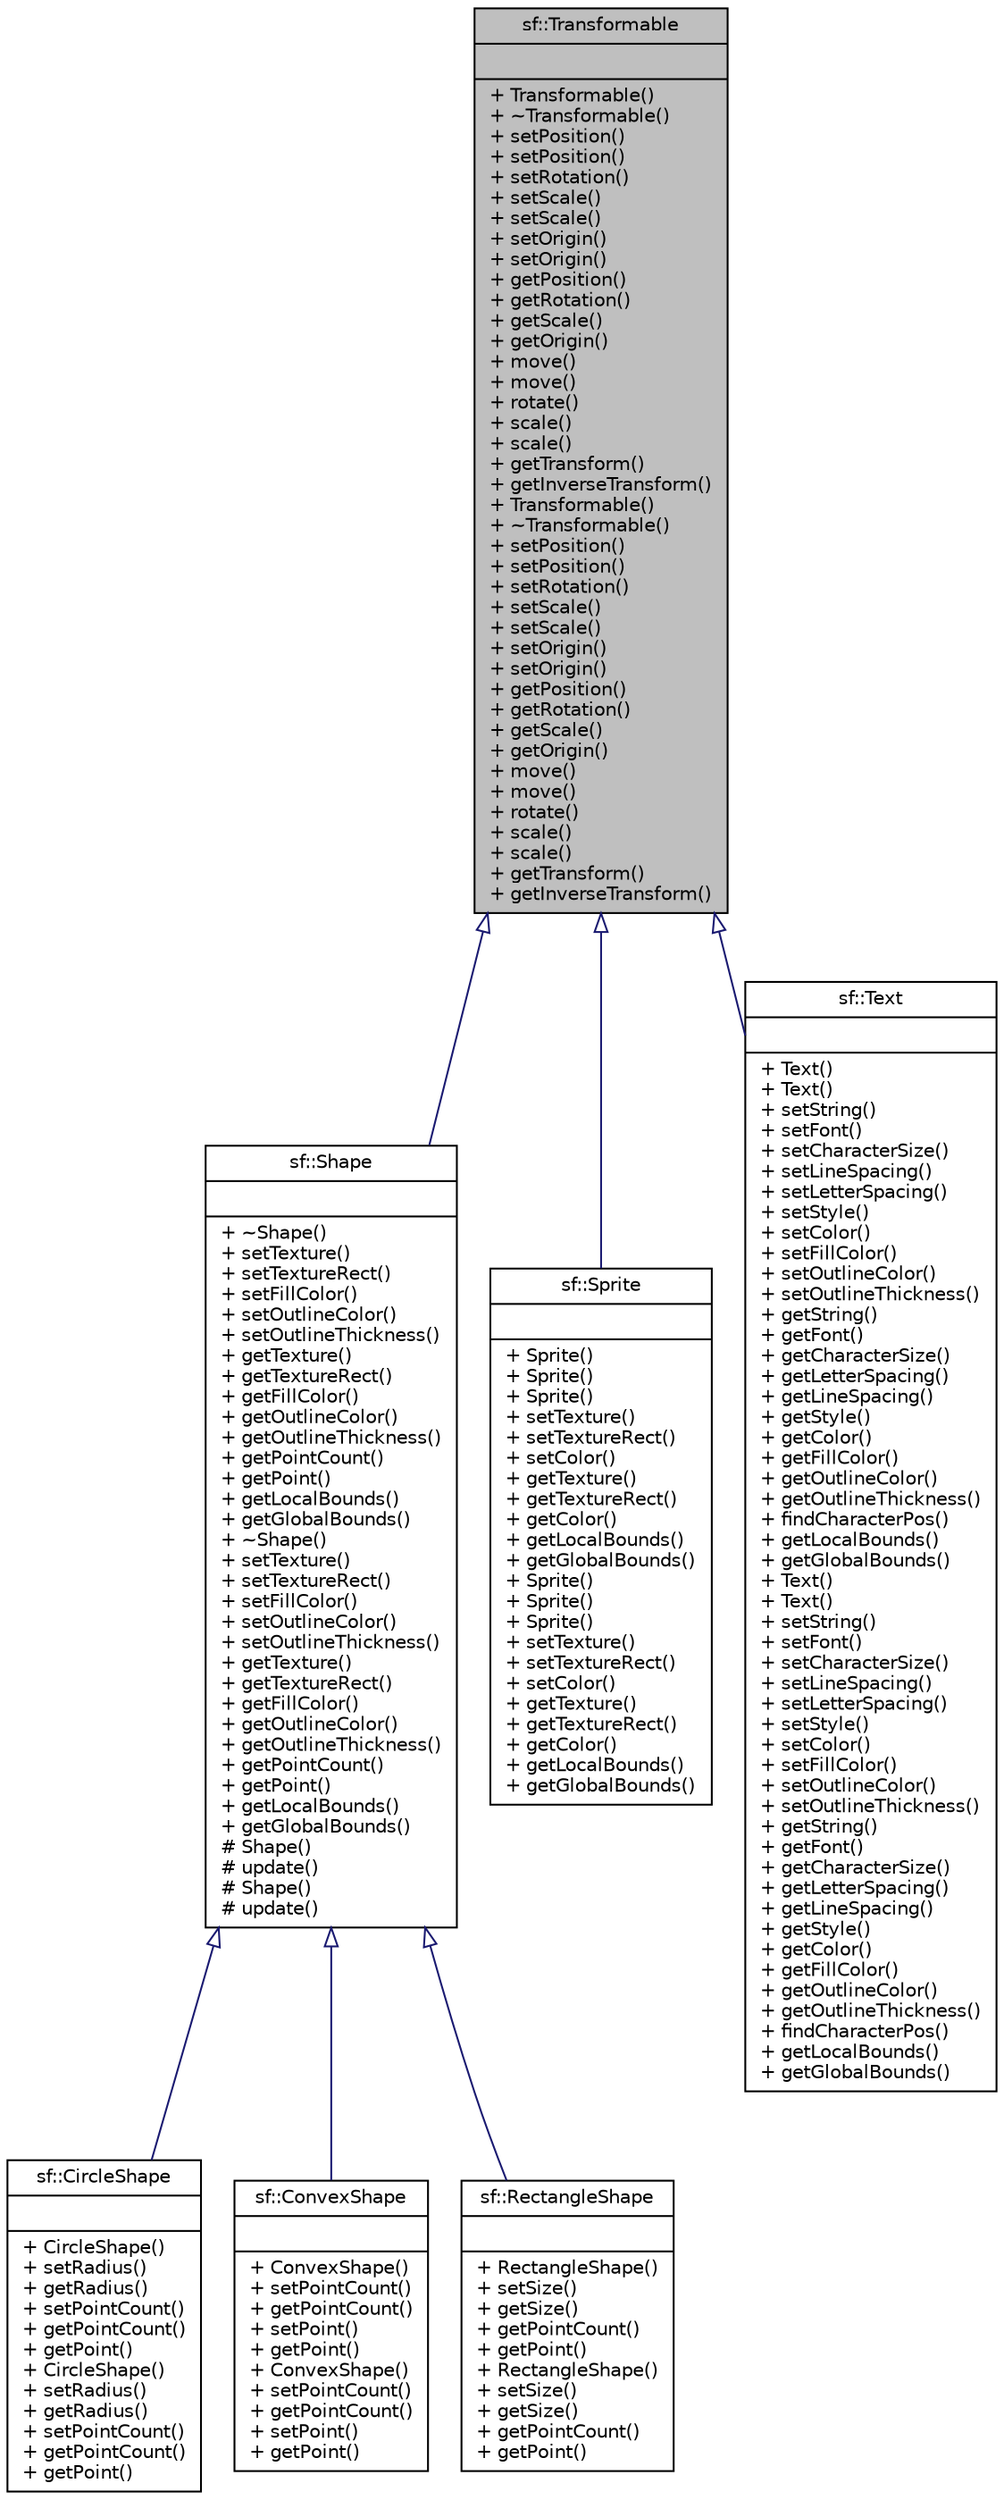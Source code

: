 digraph "sf::Transformable"
{
 // LATEX_PDF_SIZE
  edge [fontname="Helvetica",fontsize="10",labelfontname="Helvetica",labelfontsize="10"];
  node [fontname="Helvetica",fontsize="10",shape=record];
  Node1 [label="{sf::Transformable\n||+ Transformable()\l+ ~Transformable()\l+ setPosition()\l+ setPosition()\l+ setRotation()\l+ setScale()\l+ setScale()\l+ setOrigin()\l+ setOrigin()\l+ getPosition()\l+ getRotation()\l+ getScale()\l+ getOrigin()\l+ move()\l+ move()\l+ rotate()\l+ scale()\l+ scale()\l+ getTransform()\l+ getInverseTransform()\l+ Transformable()\l+ ~Transformable()\l+ setPosition()\l+ setPosition()\l+ setRotation()\l+ setScale()\l+ setScale()\l+ setOrigin()\l+ setOrigin()\l+ getPosition()\l+ getRotation()\l+ getScale()\l+ getOrigin()\l+ move()\l+ move()\l+ rotate()\l+ scale()\l+ scale()\l+ getTransform()\l+ getInverseTransform()\l}",height=0.2,width=0.4,color="black", fillcolor="grey75", style="filled", fontcolor="black",tooltip="Decomposed transform defined by a position, a rotation and a scale."];
  Node1 -> Node2 [dir="back",color="midnightblue",fontsize="10",style="solid",arrowtail="onormal",fontname="Helvetica"];
  Node2 [label="{sf::Shape\n||+ ~Shape()\l+ setTexture()\l+ setTextureRect()\l+ setFillColor()\l+ setOutlineColor()\l+ setOutlineThickness()\l+ getTexture()\l+ getTextureRect()\l+ getFillColor()\l+ getOutlineColor()\l+ getOutlineThickness()\l+ getPointCount()\l+ getPoint()\l+ getLocalBounds()\l+ getGlobalBounds()\l+ ~Shape()\l+ setTexture()\l+ setTextureRect()\l+ setFillColor()\l+ setOutlineColor()\l+ setOutlineThickness()\l+ getTexture()\l+ getTextureRect()\l+ getFillColor()\l+ getOutlineColor()\l+ getOutlineThickness()\l+ getPointCount()\l+ getPoint()\l+ getLocalBounds()\l+ getGlobalBounds()\l# Shape()\l# update()\l# Shape()\l# update()\l}",height=0.2,width=0.4,color="black", fillcolor="white", style="filled",URL="$classsf_1_1Shape.html",tooltip="Base class for textured shapes with outline."];
  Node2 -> Node3 [dir="back",color="midnightblue",fontsize="10",style="solid",arrowtail="onormal",fontname="Helvetica"];
  Node3 [label="{sf::CircleShape\n||+ CircleShape()\l+ setRadius()\l+ getRadius()\l+ setPointCount()\l+ getPointCount()\l+ getPoint()\l+ CircleShape()\l+ setRadius()\l+ getRadius()\l+ setPointCount()\l+ getPointCount()\l+ getPoint()\l}",height=0.2,width=0.4,color="black", fillcolor="white", style="filled",URL="$classsf_1_1CircleShape.html",tooltip="Specialized shape representing a circle."];
  Node2 -> Node4 [dir="back",color="midnightblue",fontsize="10",style="solid",arrowtail="onormal",fontname="Helvetica"];
  Node4 [label="{sf::ConvexShape\n||+ ConvexShape()\l+ setPointCount()\l+ getPointCount()\l+ setPoint()\l+ getPoint()\l+ ConvexShape()\l+ setPointCount()\l+ getPointCount()\l+ setPoint()\l+ getPoint()\l}",height=0.2,width=0.4,color="black", fillcolor="white", style="filled",URL="$classsf_1_1ConvexShape.html",tooltip="Specialized shape representing a convex polygon."];
  Node2 -> Node5 [dir="back",color="midnightblue",fontsize="10",style="solid",arrowtail="onormal",fontname="Helvetica"];
  Node5 [label="{sf::RectangleShape\n||+ RectangleShape()\l+ setSize()\l+ getSize()\l+ getPointCount()\l+ getPoint()\l+ RectangleShape()\l+ setSize()\l+ getSize()\l+ getPointCount()\l+ getPoint()\l}",height=0.2,width=0.4,color="black", fillcolor="white", style="filled",URL="$classsf_1_1RectangleShape.html",tooltip="Specialized shape representing a rectangle."];
  Node1 -> Node6 [dir="back",color="midnightblue",fontsize="10",style="solid",arrowtail="onormal",fontname="Helvetica"];
  Node6 [label="{sf::Sprite\n||+ Sprite()\l+ Sprite()\l+ Sprite()\l+ setTexture()\l+ setTextureRect()\l+ setColor()\l+ getTexture()\l+ getTextureRect()\l+ getColor()\l+ getLocalBounds()\l+ getGlobalBounds()\l+ Sprite()\l+ Sprite()\l+ Sprite()\l+ setTexture()\l+ setTextureRect()\l+ setColor()\l+ getTexture()\l+ getTextureRect()\l+ getColor()\l+ getLocalBounds()\l+ getGlobalBounds()\l}",height=0.2,width=0.4,color="black", fillcolor="white", style="filled",URL="$classsf_1_1Sprite.html",tooltip="Drawable representation of a texture, with its own transformations, color, etc."];
  Node1 -> Node7 [dir="back",color="midnightblue",fontsize="10",style="solid",arrowtail="onormal",fontname="Helvetica"];
  Node7 [label="{sf::Text\n||+ Text()\l+ Text()\l+ setString()\l+ setFont()\l+ setCharacterSize()\l+ setLineSpacing()\l+ setLetterSpacing()\l+ setStyle()\l+ setColor()\l+ setFillColor()\l+ setOutlineColor()\l+ setOutlineThickness()\l+ getString()\l+ getFont()\l+ getCharacterSize()\l+ getLetterSpacing()\l+ getLineSpacing()\l+ getStyle()\l+ getColor()\l+ getFillColor()\l+ getOutlineColor()\l+ getOutlineThickness()\l+ findCharacterPos()\l+ getLocalBounds()\l+ getGlobalBounds()\l+ Text()\l+ Text()\l+ setString()\l+ setFont()\l+ setCharacterSize()\l+ setLineSpacing()\l+ setLetterSpacing()\l+ setStyle()\l+ setColor()\l+ setFillColor()\l+ setOutlineColor()\l+ setOutlineThickness()\l+ getString()\l+ getFont()\l+ getCharacterSize()\l+ getLetterSpacing()\l+ getLineSpacing()\l+ getStyle()\l+ getColor()\l+ getFillColor()\l+ getOutlineColor()\l+ getOutlineThickness()\l+ findCharacterPos()\l+ getLocalBounds()\l+ getGlobalBounds()\l}",height=0.2,width=0.4,color="black", fillcolor="white", style="filled",URL="$classsf_1_1Text.html",tooltip="Graphical text that can be drawn to a render target."];
}
